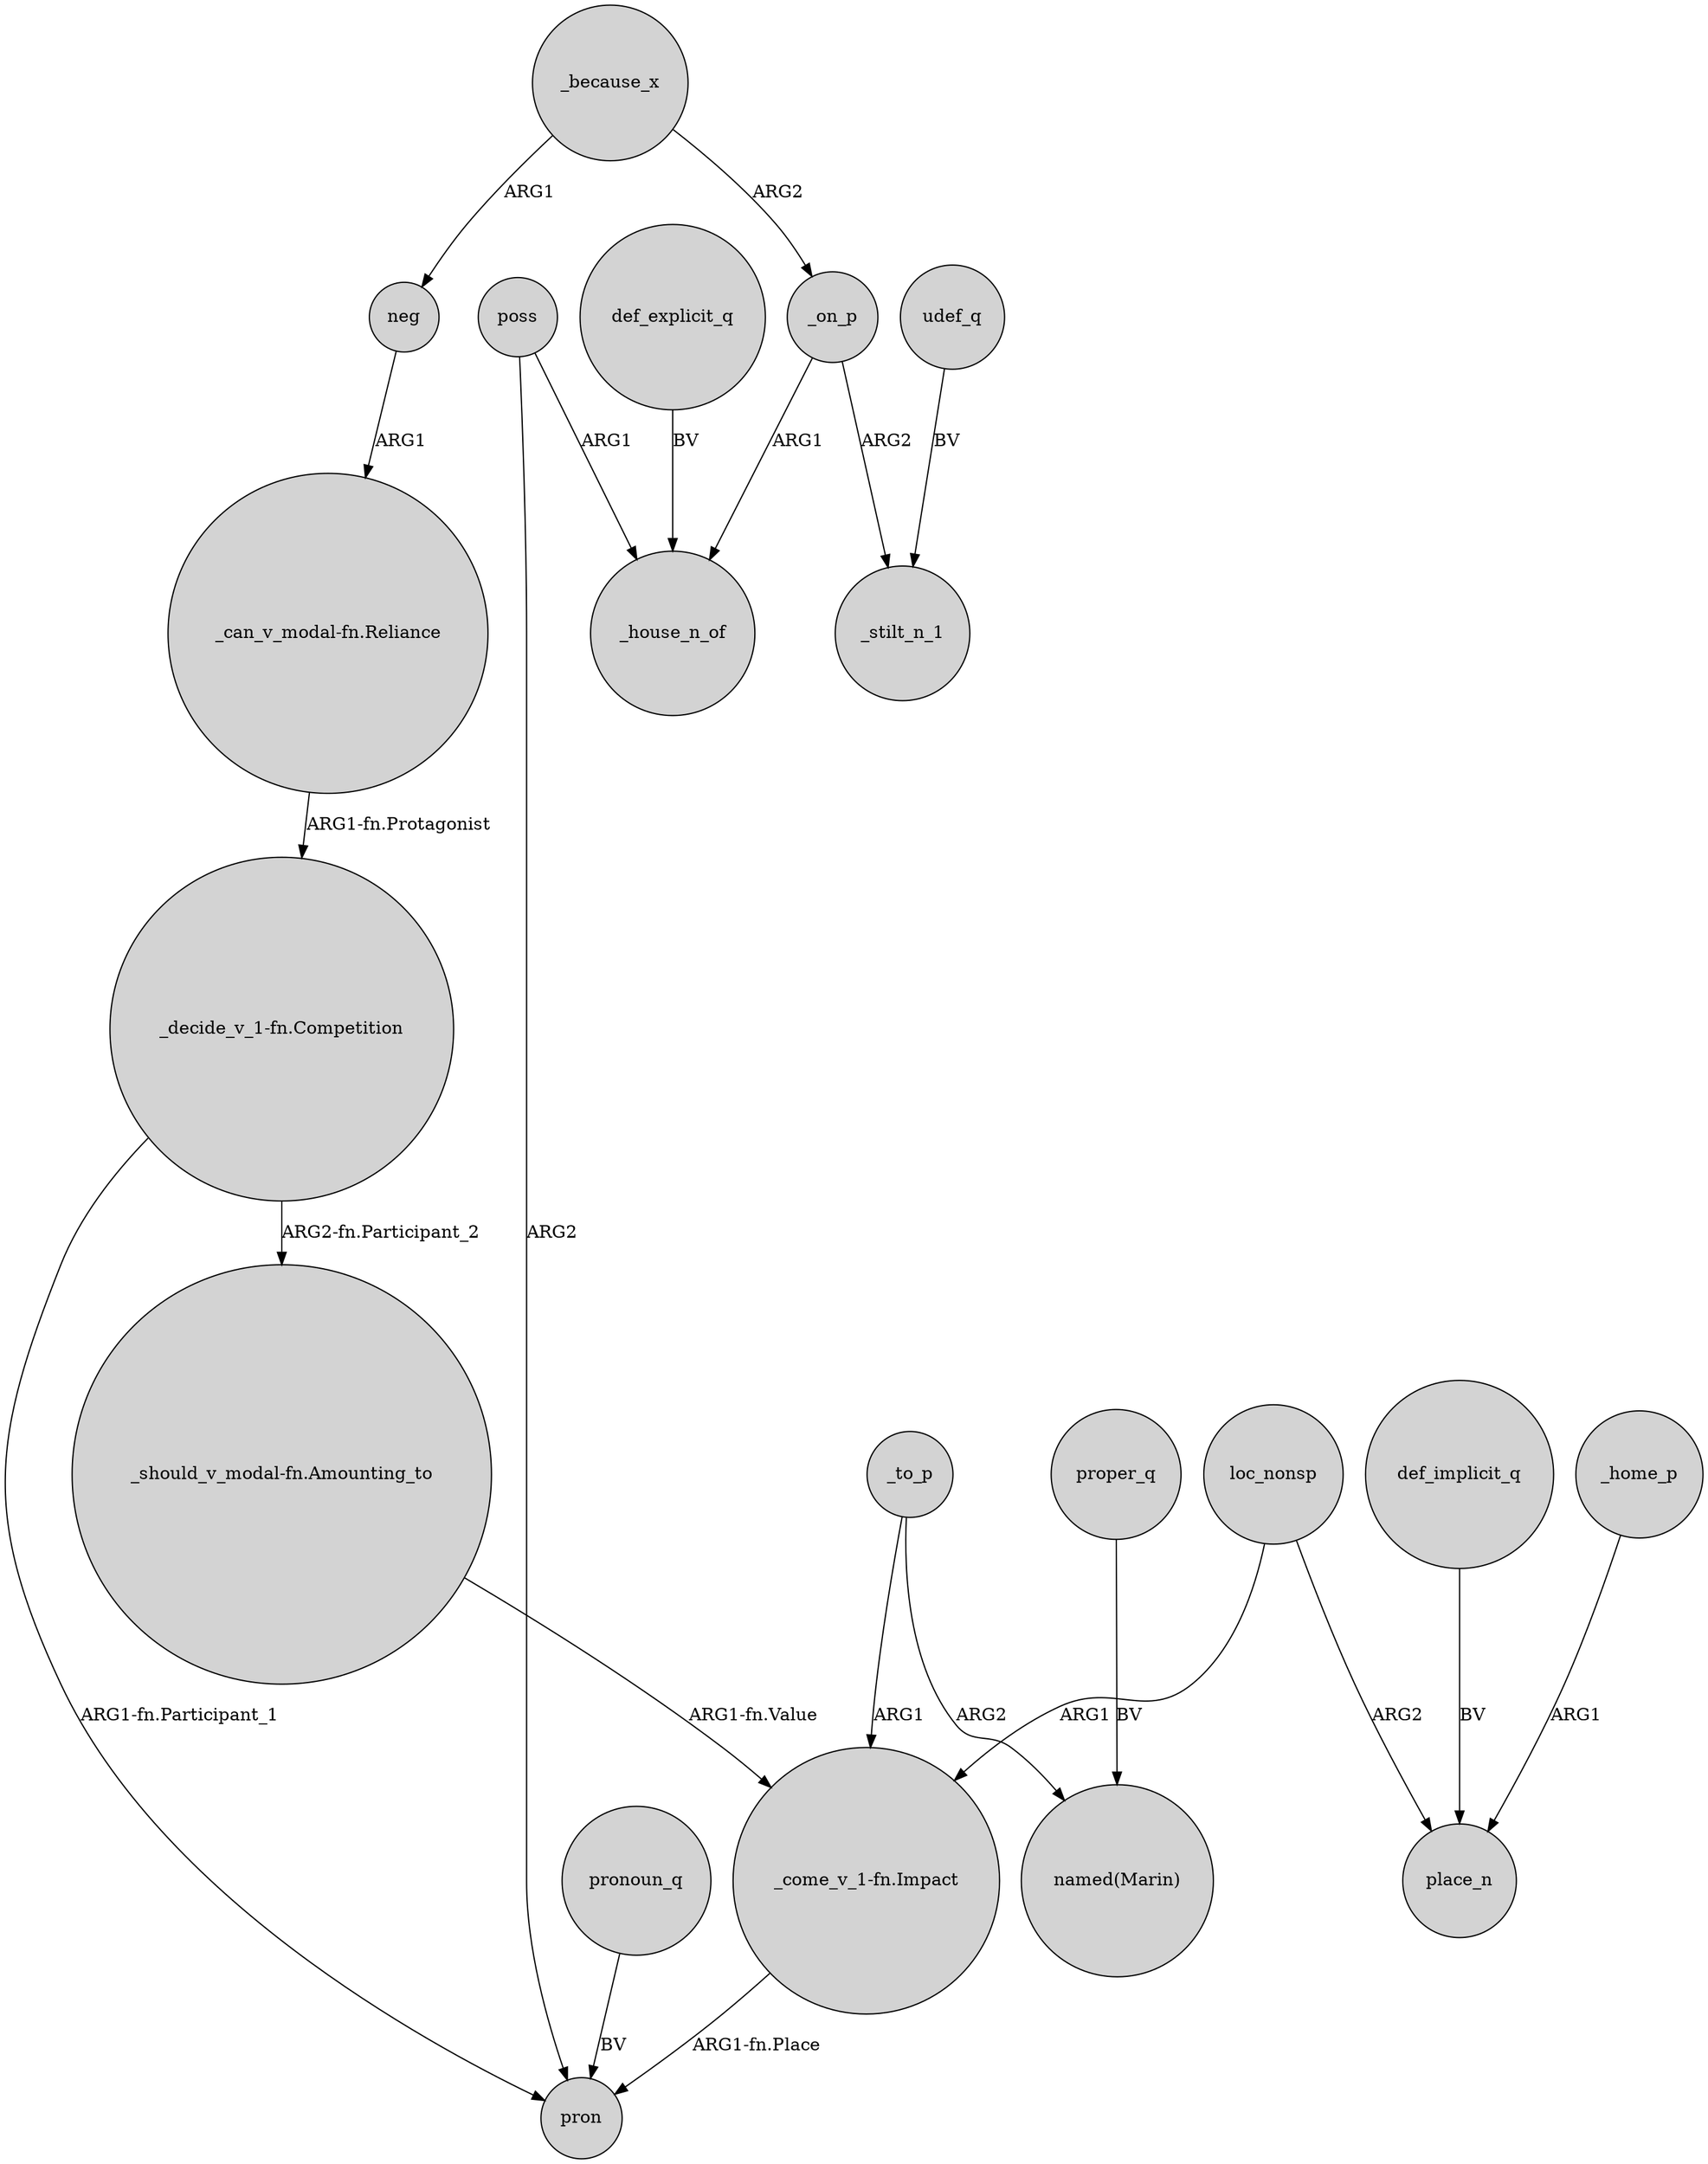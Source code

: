 digraph {
	node [shape=circle style=filled]
	"_can_v_modal-fn.Reliance" -> "_decide_v_1-fn.Competition" [label="ARG1-fn.Protagonist"]
	"_decide_v_1-fn.Competition" -> "_should_v_modal-fn.Amounting_to" [label="ARG2-fn.Participant_2"]
	def_implicit_q -> place_n [label=BV]
	_on_p -> _house_n_of [label=ARG1]
	udef_q -> _stilt_n_1 [label=BV]
	_because_x -> neg [label=ARG1]
	poss -> _house_n_of [label=ARG1]
	neg -> "_can_v_modal-fn.Reliance" [label=ARG1]
	_on_p -> _stilt_n_1 [label=ARG2]
	_home_p -> place_n [label=ARG1]
	pronoun_q -> pron [label=BV]
	poss -> pron [label=ARG2]
	loc_nonsp -> "_come_v_1-fn.Impact" [label=ARG1]
	def_explicit_q -> _house_n_of [label=BV]
	"_should_v_modal-fn.Amounting_to" -> "_come_v_1-fn.Impact" [label="ARG1-fn.Value"]
	"_decide_v_1-fn.Competition" -> pron [label="ARG1-fn.Participant_1"]
	_to_p -> "_come_v_1-fn.Impact" [label=ARG1]
	"_come_v_1-fn.Impact" -> pron [label="ARG1-fn.Place"]
	loc_nonsp -> place_n [label=ARG2]
	proper_q -> "named(Marin)" [label=BV]
	_to_p -> "named(Marin)" [label=ARG2]
	_because_x -> _on_p [label=ARG2]
}
